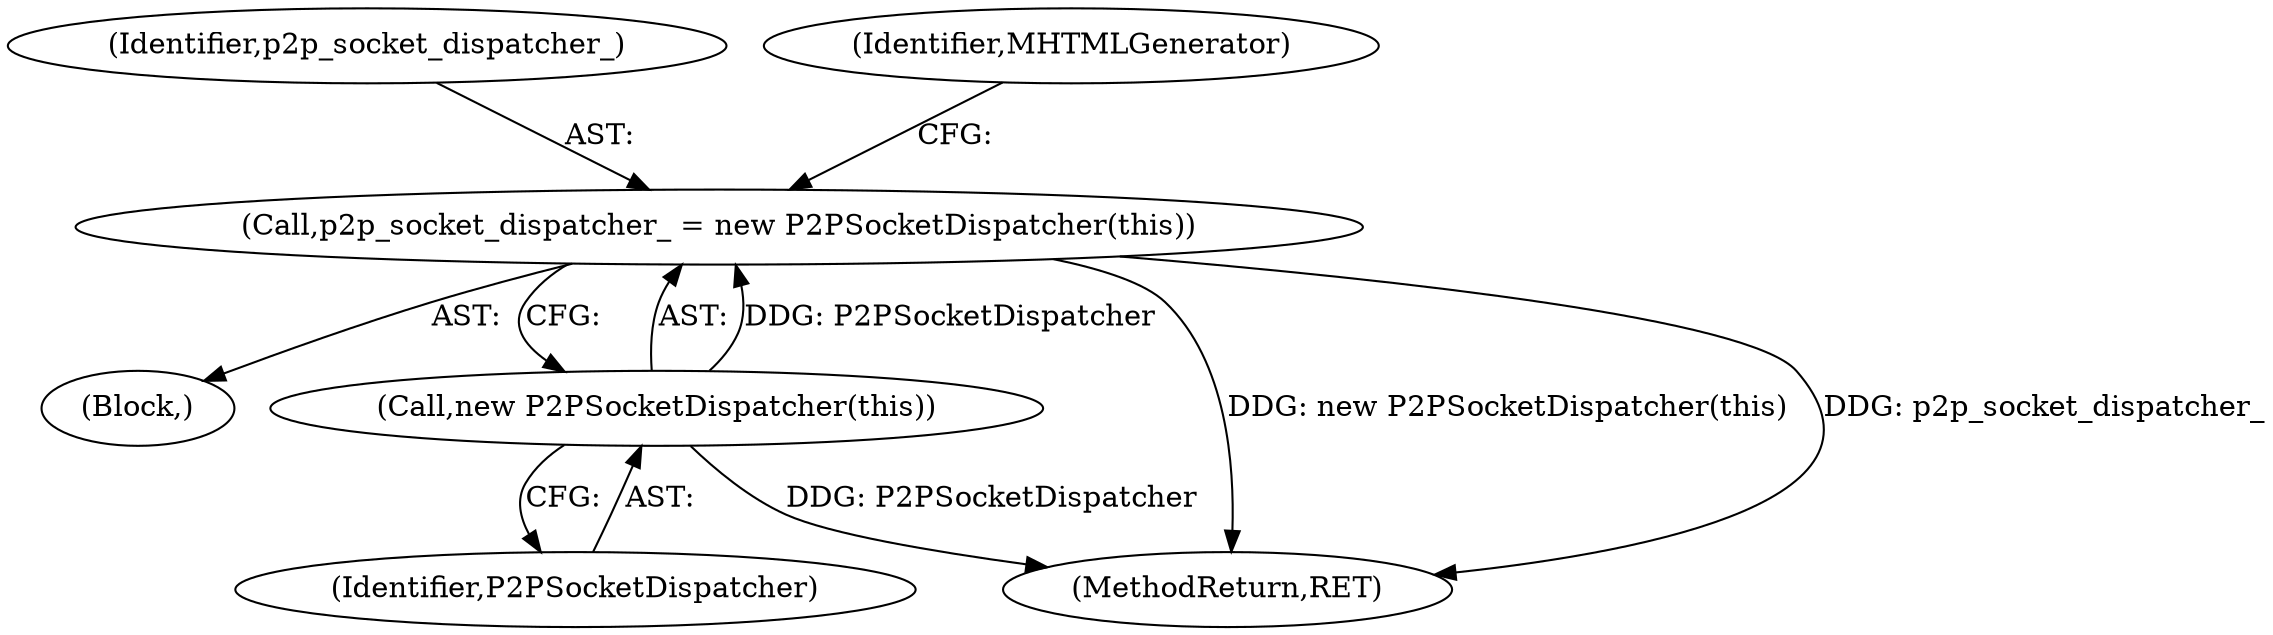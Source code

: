 digraph "0_Chrome_8262245d384be025f13e2a5b3a03b7e5c98374ce_5@API" {
"1000197" [label="(Call,p2p_socket_dispatcher_ = new P2PSocketDispatcher(this))"];
"1000199" [label="(Call,new P2PSocketDispatcher(this))"];
"1000199" [label="(Call,new P2PSocketDispatcher(this))"];
"1000198" [label="(Identifier,p2p_socket_dispatcher_)"];
"1000197" [label="(Call,p2p_socket_dispatcher_ = new P2PSocketDispatcher(this))"];
"1000110" [label="(Block,)"];
"1000215" [label="(MethodReturn,RET)"];
"1000200" [label="(Identifier,P2PSocketDispatcher)"];
"1000202" [label="(Identifier,MHTMLGenerator)"];
"1000197" -> "1000110"  [label="AST: "];
"1000197" -> "1000199"  [label="CFG: "];
"1000198" -> "1000197"  [label="AST: "];
"1000199" -> "1000197"  [label="AST: "];
"1000202" -> "1000197"  [label="CFG: "];
"1000197" -> "1000215"  [label="DDG: new P2PSocketDispatcher(this)"];
"1000197" -> "1000215"  [label="DDG: p2p_socket_dispatcher_"];
"1000199" -> "1000197"  [label="DDG: P2PSocketDispatcher"];
"1000199" -> "1000200"  [label="CFG: "];
"1000200" -> "1000199"  [label="AST: "];
"1000199" -> "1000215"  [label="DDG: P2PSocketDispatcher"];
}
